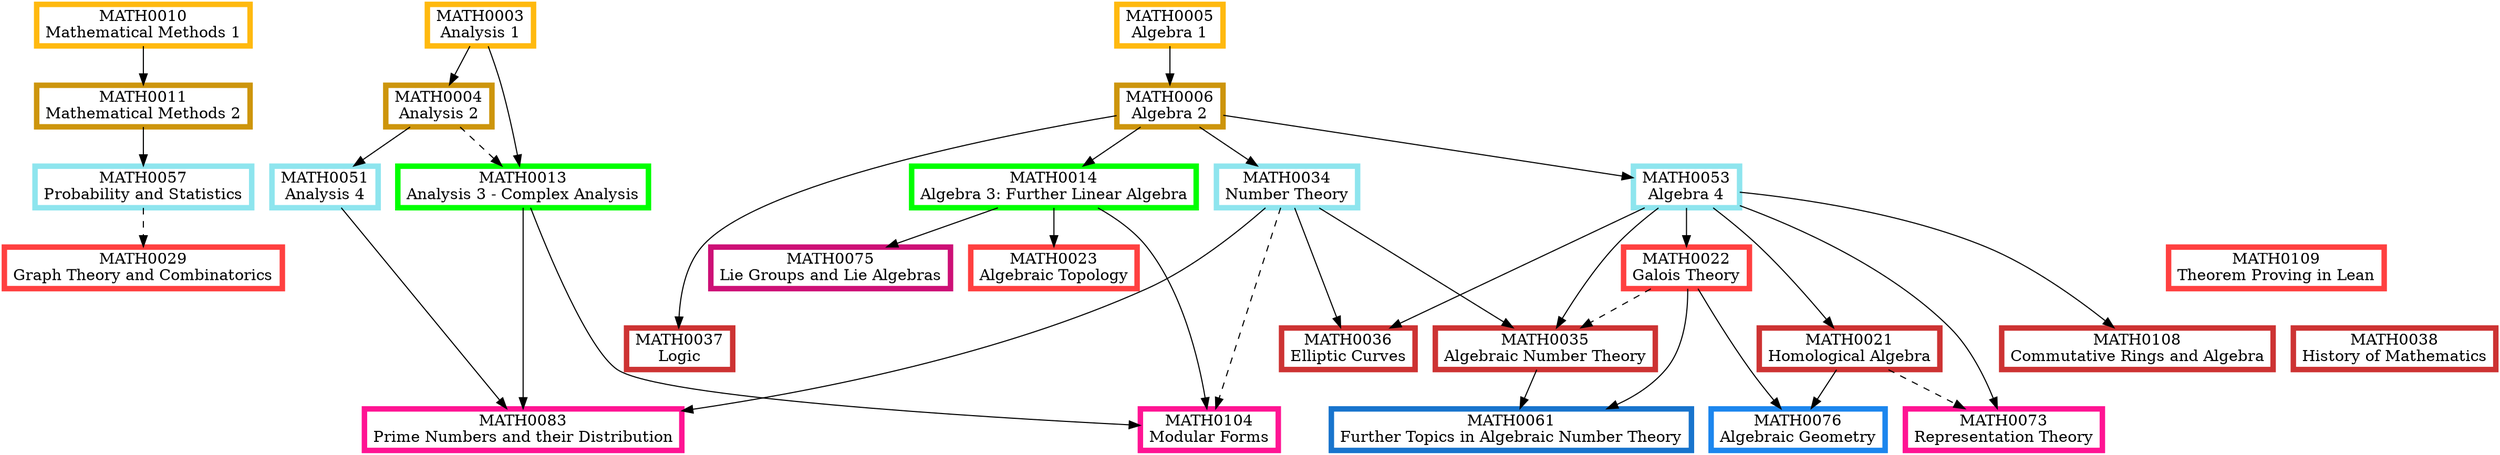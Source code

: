 digraph {
	node [fillcolor=white penwidth=5 shape=box style="filled,bold"]
	subgraph "1.0 1" {
		rank=same
		MATH0010 [label="MATH0010
Mathematical Methods 1" color=darkgoldenrod1 href="https://www.ucl.ac.uk/mathematical-physical-sciences/sites/mathematical_physical_sciences/files/math0010.pdf" tooltip="Year 1, term 1"]
		MATH0003 [label="MATH0003
Analysis 1" color=darkgoldenrod1 href="https://www.ucl.ac.uk/mathematical-physical-sciences/sites/mathematical_physical_sciences/files/math0003.pdf" tooltip="Year 1, term 1"]
		MATH0005 [label="MATH0005
Algebra 1" color=darkgoldenrod1 href="https://www.ucl.ac.uk/mathematical-physical-sciences/sites/mathematical_physical_sciences/files/math0005.pdf" tooltip="Year 1, term 1"]
	}
	MATH0010 -> MATH0011 [tooltip="required prerequisite"]
	MATH0003 -> MATH0004 [tooltip="required prerequisite"]
	MATH0005 -> MATH0006 [tooltip="required prerequisite"]
	subgraph "1.0 2" {
		rank=same
		MATH0011 [label="MATH0011
Mathematical Methods 2" color=darkgoldenrod3 href="https://www.ucl.ac.uk/mathematical-physical-sciences/sites/mathematical_physical_sciences/files/math0011_2.pdf" tooltip="Year 1, term 2"]
		MATH0004 [label="MATH0004
Analysis 2" color=darkgoldenrod3 href="https://www.ucl.ac.uk/mathematical-physical-sciences/sites/mathematical_physical_sciences/files/math0004.pdf" tooltip="Year 1, term 2"]
		MATH0006 [label="MATH0006
Algebra 2" color=darkgoldenrod3 href="https://www.ucl.ac.uk/mathematical-physical-sciences/sites/mathematical_physical_sciences/files/math0006.pdf" tooltip="Year 1, term 2"]
	}
	MATH0003 -> MATH0013 [tooltip="required prerequisite"]
	MATH0004 -> MATH0013 [style=dashed tooltip="recommended prerequisite"]
	MATH0006 -> MATH0014 [tooltip="required prerequisite"]
	subgraph "2.0 1" {
		rank=same
		MATH0013 [label="MATH0013
Analysis 3 - Complex Analysis" color=green1 href="https://www.ucl.ac.uk/mathematical-physical-sciences/sites/mathematical_physical_sciences/files/math0013.pdf" tooltip="Year 2, term 1"]
		MATH0014 [label="MATH0014
Algebra 3: Further Linear Algebra" color=green1 href="https://www.ucl.ac.uk/mathematical-physical-sciences/sites/mathematical_physical_sciences/files/math0014.pdf" tooltip="Year 2, term 1"]
	}
	MATH0006 -> MATH0053 [tooltip="required prerequisite"]
	MATH0011 -> MATH0057 [tooltip="required prerequisite"]
	MATH0006 -> MATH0034 [tooltip="required prerequisite"]
	MATH0004 -> MATH0051 [tooltip="required prerequisite"]
	subgraph "2.5 2" {
		rank=same
		MATH0053 [label="MATH0053
Algebra 4" color=cadetblue2 href="https://www.ucl.ac.uk/mathematical-physical-sciences/sites/mathematical_physical_sciences/files/math0053.pdf" tooltip="Year 2 or 3, term 2"]
		MATH0057 [label="MATH0057
Probability and Statistics" color=cadetblue2 href="https://www.ucl.ac.uk/mathematical-physical-sciences/sites/mathematical_physical_sciences/files/math0057.pdf" tooltip="Year 2 or 3, term 2"]
		MATH0034 [label="MATH0034
Number Theory" color=cadetblue2 href="https://www.ucl.ac.uk/mathematical-physical-sciences/sites/mathematical_physical_sciences/files/math0034.pdf" tooltip="Year 2 or 3, term 2"]
		MATH0051 [label="MATH0051
Analysis 4" color=cadetblue2 href="https://www.ucl.ac.uk/mathematical-physical-sciences/sites/mathematical_physical_sciences/files/math0051.pdf" tooltip="Year 2 or 3, term 2"]
	}
	MATH0053 -> MATH0022 [tooltip="required prerequisite"]
	MATH0057 -> MATH0029 [style=dashed tooltip="recommended prerequisite"]
	MATH0014 -> MATH0023 [tooltip="required prerequisite"]
	subgraph "3.0 1" {
		rank=same
		MATH0022 [label="MATH0022
Galois Theory" color=brown1 href="https://www.ucl.ac.uk/mathematical-physical-sciences/sites/mathematical_physical_sciences/files/math0022.pdf" tooltip="Year 3, term 1"]
		MATH0029 [label="MATH0029
Graph Theory and Combinatorics" color=brown1 href="https://www.ucl.ac.uk/mathematical-physical-sciences/sites/mathematical_physical_sciences/files/math0029.pdf" tooltip="Year 3, term 1"]
		MATH0023 [label="MATH0023
Algebraic Topology" color=brown1 href="https://www.ucl.ac.uk/mathematical-physical-sciences/sites/mathematical_physical_sciences/files/math0023_1.pdf" tooltip="Year 3, term 1"]
		MATH0109 [label="MATH0109
Theorem Proving in Lean" color=brown1 href="https://www.ucl.ac.uk/mathematical-physical-sciences/sites/mathematical_physical_sciences/files/math0109.pdf" tooltip="Year 3, term 1"]
	}
	MATH0006 -> MATH0037 [tooltip="required prerequisite"]
	MATH0034 -> MATH0035 [tooltip="required prerequisite"]
	MATH0053 -> MATH0035 [tooltip="required prerequisite"]
	MATH0022 -> MATH0035 [style=dashed tooltip="recommended prerequisite"]
	MATH0053 -> MATH0108 [tooltip="required prerequisite"]
	MATH0034 -> MATH0036 [tooltip="required prerequisite"]
	MATH0053 -> MATH0036 [tooltip="required prerequisite"]
	MATH0053 -> MATH0021 [tooltip="required prerequisite"]
	subgraph "3.0 2" {
		rank=same
		MATH0037 [label="MATH0037
Logic" color=brown3 href="https://www.ucl.ac.uk/mathematical-physical-sciences/sites/mathematical_physical_sciences/files/math0037.pdf" tooltip="Year 3, term 2"]
		MATH0035 [label="MATH0035
Algebraic Number Theory" color=brown3 href="https://www.ucl.ac.uk/mathematical-physical-sciences/sites/mathematical_physical_sciences/files/math0035.pdf" tooltip="Year 3, term 2"]
		MATH0108 [label="MATH0108
Commutative Rings and Algebra" color=brown3 href="https://www.ucl.ac.uk/mathematical-physical-sciences/sites/mathematical_physical_sciences/files/0108_0.pdf" tooltip="Year 3, term 2"]
		MATH0036 [label="MATH0036
Elliptic Curves" color=brown3 href="https://www.ucl.ac.uk/mathematical-physical-sciences/sites/mathematical_physical_sciences/files/math0036.pdf" tooltip="Year 3, term 2"]
		MATH0021 [label="MATH0021
Homological Algebra" color=brown3 href="https://www.ucl.ac.uk/mathematical-physical-sciences/sites/mathematical_physical_sciences/files/math0021.pdf" tooltip="Year 3, term 2"]
		MATH0038 [label="MATH0038
History of Mathematics" color=brown3 href="https://www.ucl.ac.uk/mathematical-physical-sciences/sites/mathematical_physical_sciences/files/math0038.pdf" tooltip="Year 3, term 2"]
	}
	MATH0053 -> MATH0073 [tooltip="required prerequisite"]
	MATH0021 -> MATH0073 [style=dashed tooltip="recommended prerequisite"]
	MATH0013 -> MATH0104 [tooltip="required prerequisite"]
	MATH0014 -> MATH0104 [tooltip="required prerequisite"]
	MATH0034 -> MATH0104 [style=dashed tooltip="recommended prerequisite"]
	MATH0013 -> MATH0083 [tooltip="required prerequisite"]
	MATH0051 -> MATH0083 [tooltip="required prerequisite"]
	MATH0034 -> MATH0083 [tooltip="required prerequisite"]
	subgraph "3.5 1" {
		rank=same
		MATH0073 [label="MATH0073
Representation Theory" color=deeppink1 href="https://www.ucl.ac.uk/mathematical-physical-sciences/sites/mathematical_physical_sciences/files/math0073.pdf" tooltip="Year 3 or 4, term 1"]
		MATH0104 [label="MATH0104
Modular Forms" color=deeppink1 href="https://www.ucl.ac.uk/mathematical-physical-sciences/sites/mathematical_physical_sciences/files/math0104_2.pdf" tooltip="Year 3 or 4, term 1"]
		MATH0083 [label="MATH0083
Prime Numbers and their Distribution" color=deeppink1 href="https://www.ucl.ac.uk/mathematical-physical-sciences/sites/mathematical_physical_sciences/files/math0083.pdf" tooltip="Year 3 or 4, term 1"]
	}
	MATH0014 -> MATH0075 [tooltip="required prerequisite"]
	subgraph "3.5 2" {
		rank=same
		MATH0075 [label="MATH0075
Lie Groups and Lie Algebras" color=deeppink3 href="https://www.ucl.ac.uk/mathematical-physical-sciences/sites/mathematical_physical_sciences/files/math0075_3.pdf" tooltip="Year 3 or 4, term 2"]
	}
	MATH0021 -> MATH0076 [tooltip="required prerequisite"]
	MATH0022 -> MATH0076 [tooltip="required prerequisite"]
	subgraph "4.0 1" {
		rank=same
		MATH0076 [label="MATH0076
Algebraic Geometry" color=dodgerblue2 href="https://www.ucl.ac.uk/mathematical-physical-sciences/sites/mathematical_physical_sciences/files/math0076_2.pdf" tooltip="Year 4, term 1"]
	}
	MATH0035 -> MATH0061 [tooltip="required prerequisite"]
	MATH0022 -> MATH0061 [tooltip="required prerequisite"]
	subgraph "4 2" {
		rank=same
		MATH0061 [label="MATH0061
Further Topics in Algebraic Number Theory" color=dodgerblue3 href="https://www.ucl.ac.uk/mathematical-physical-sciences/sites/mathematical_physical_sciences/files/math0061_0.pdf" tooltip="Year 4, term 2"]
	}
}
